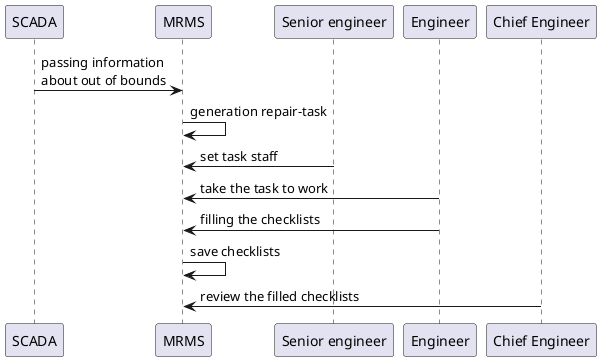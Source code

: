 @startuml common-flow

"SCADA" as asutp -> MRMS : passing information\nabout out of bounds
MRMS -> MRMS : generation repair-task
"Senior engineer" as senior -> MRMS : set task staff
"Engineer" as engineer -> MRMS : take the task to work
"Engineer" as engineer -> MRMS : filling the checklists
MRMS -> MRMS : save checklists
"Chief Engineer" as superviser -> MRMS : review the filled checklists

@enduml